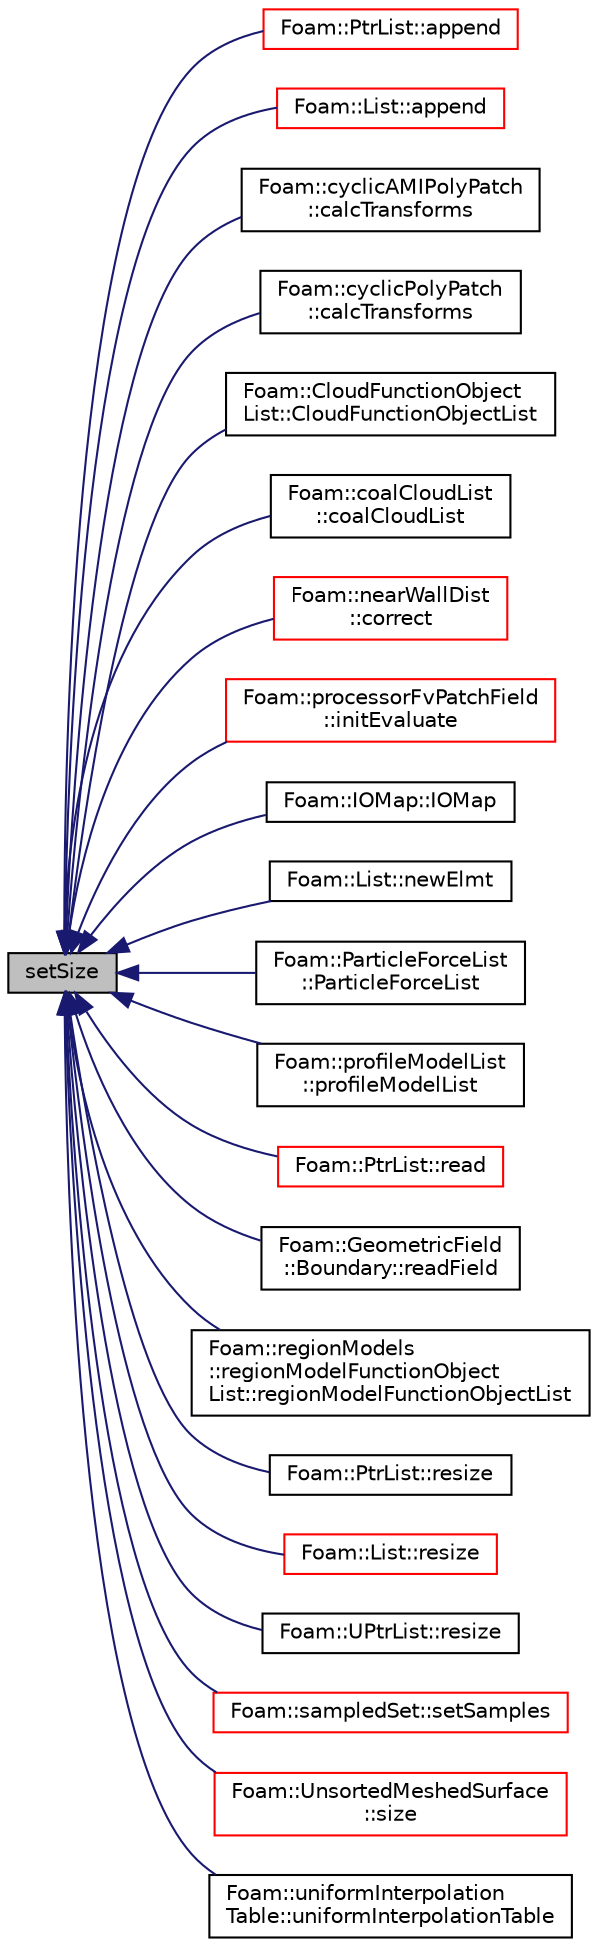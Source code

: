 digraph "setSize"
{
  bgcolor="transparent";
  edge [fontname="Helvetica",fontsize="10",labelfontname="Helvetica",labelfontsize="10"];
  node [fontname="Helvetica",fontsize="10",shape=record];
  rankdir="LR";
  Node1 [label="setSize",height=0.2,width=0.4,color="black", fillcolor="grey75", style="filled", fontcolor="black"];
  Node1 -> Node2 [dir="back",color="midnightblue",fontsize="10",style="solid",fontname="Helvetica"];
  Node2 [label="Foam::PtrList::append",height=0.2,width=0.4,color="red",URL="$a02084.html#ad3ca40917fc3faba0f9ebf2024972316",tooltip="Append an element at the end of the list. "];
  Node1 -> Node3 [dir="back",color="midnightblue",fontsize="10",style="solid",fontname="Helvetica"];
  Node3 [label="Foam::List::append",height=0.2,width=0.4,color="red",URL="$a01397.html#a399dd2bf0d9a32016717dc90126f016b",tooltip="Append an element at the end of the list. "];
  Node1 -> Node4 [dir="back",color="midnightblue",fontsize="10",style="solid",fontname="Helvetica"];
  Node4 [label="Foam::cyclicAMIPolyPatch\l::calcTransforms",height=0.2,width=0.4,color="black",URL="$a00481.html#afb48497736bbafb1fbb000cd218d1779",tooltip="Recalculate the transformation tensors. "];
  Node1 -> Node5 [dir="back",color="midnightblue",fontsize="10",style="solid",fontname="Helvetica"];
  Node5 [label="Foam::cyclicPolyPatch\l::calcTransforms",height=0.2,width=0.4,color="black",URL="$a00491.html#afb48497736bbafb1fbb000cd218d1779",tooltip="Recalculate the transformation tensors. "];
  Node1 -> Node6 [dir="back",color="midnightblue",fontsize="10",style="solid",fontname="Helvetica"];
  Node6 [label="Foam::CloudFunctionObject\lList::CloudFunctionObjectList",height=0.2,width=0.4,color="black",URL="$a00281.html#abb4bf14292292f3d83dee6e005b12830",tooltip="Construct from mesh. "];
  Node1 -> Node7 [dir="back",color="midnightblue",fontsize="10",style="solid",fontname="Helvetica"];
  Node7 [label="Foam::coalCloudList\l::coalCloudList",height=0.2,width=0.4,color="black",URL="$a00297.html#a4557023397aad50dca7e2902a2f22d19"];
  Node1 -> Node8 [dir="back",color="midnightblue",fontsize="10",style="solid",fontname="Helvetica"];
  Node8 [label="Foam::nearWallDist\l::correct",height=0.2,width=0.4,color="red",URL="$a01620.html#a3ae44b28050c3aa494c1d8e18cf618c1",tooltip="Correct for mesh geom/topo changes. "];
  Node1 -> Node9 [dir="back",color="midnightblue",fontsize="10",style="solid",fontname="Helvetica"];
  Node9 [label="Foam::processorFvPatchField\l::initEvaluate",height=0.2,width=0.4,color="red",URL="$a02038.html#a65e53e9af7fa5ef0659db31b6d0763b0",tooltip="Initialise the evaluation of the patch field. "];
  Node1 -> Node10 [dir="back",color="midnightblue",fontsize="10",style="solid",fontname="Helvetica"];
  Node10 [label="Foam::IOMap::IOMap",height=0.2,width=0.4,color="black",URL="$a01200.html#a69f7fdf570158ad64da70b9697d7c61b",tooltip="Construct from IOobject and size of Map. "];
  Node1 -> Node11 [dir="back",color="midnightblue",fontsize="10",style="solid",fontname="Helvetica"];
  Node11 [label="Foam::List::newElmt",height=0.2,width=0.4,color="black",URL="$a01397.html#a72b20a6216d71c064fb04becd3b213eb",tooltip="Return subscript-checked element of UList. "];
  Node1 -> Node12 [dir="back",color="midnightblue",fontsize="10",style="solid",fontname="Helvetica"];
  Node12 [label="Foam::ParticleForceList\l::ParticleForceList",height=0.2,width=0.4,color="black",URL="$a01823.html#af4b06de4958a7003bd6c1ddc2c763509",tooltip="Construct from mesh. "];
  Node1 -> Node13 [dir="back",color="midnightblue",fontsize="10",style="solid",fontname="Helvetica"];
  Node13 [label="Foam::profileModelList\l::profileModelList",height=0.2,width=0.4,color="black",URL="$a02056.html#a5624317691611c3fe4249c09f80510dc",tooltip="Constructor. "];
  Node1 -> Node14 [dir="back",color="midnightblue",fontsize="10",style="solid",fontname="Helvetica"];
  Node14 [label="Foam::PtrList::read",height=0.2,width=0.4,color="red",URL="$a02084.html#a13f28f6f50da188010f20f60b92f4f39",tooltip="Read from Istream using given Istream constructor class. "];
  Node1 -> Node15 [dir="back",color="midnightblue",fontsize="10",style="solid",fontname="Helvetica"];
  Node15 [label="Foam::GeometricField\l::Boundary::readField",height=0.2,width=0.4,color="black",URL="$a00148.html#a3f719df03cac2568e710f1431a6c3af5",tooltip="Read the boundary field. "];
  Node1 -> Node16 [dir="back",color="midnightblue",fontsize="10",style="solid",fontname="Helvetica"];
  Node16 [label="Foam::regionModels\l::regionModelFunctionObject\lList::regionModelFunctionObjectList",height=0.2,width=0.4,color="black",URL="$a02199.html#aef7d24204fcca30d2a86bbc241823645",tooltip="Construct from mesh. "];
  Node1 -> Node17 [dir="back",color="midnightblue",fontsize="10",style="solid",fontname="Helvetica"];
  Node17 [label="Foam::PtrList::resize",height=0.2,width=0.4,color="black",URL="$a02084.html#a4eb7a78f8b52136a8668d0e785dace04",tooltip="Alias for setSize(const label) "];
  Node1 -> Node18 [dir="back",color="midnightblue",fontsize="10",style="solid",fontname="Helvetica"];
  Node18 [label="Foam::List::resize",height=0.2,width=0.4,color="red",URL="$a01397.html#a4eb7a78f8b52136a8668d0e785dace04",tooltip="Alias for setSize(const label) "];
  Node1 -> Node19 [dir="back",color="midnightblue",fontsize="10",style="solid",fontname="Helvetica"];
  Node19 [label="Foam::UPtrList::resize",height=0.2,width=0.4,color="black",URL="$a02882.html#a4eb7a78f8b52136a8668d0e785dace04",tooltip="Reset size of UPtrList. This can only be used to set the size. "];
  Node1 -> Node20 [dir="back",color="midnightblue",fontsize="10",style="solid",fontname="Helvetica"];
  Node20 [label="Foam::sampledSet::setSamples",height=0.2,width=0.4,color="red",URL="$a02307.html#acb984a3c88d0c4b2b4f6980a929bdebc",tooltip="Sets sample data. "];
  Node1 -> Node21 [dir="back",color="midnightblue",fontsize="10",style="solid",fontname="Helvetica"];
  Node21 [label="Foam::UnsortedMeshedSurface\l::size",height=0.2,width=0.4,color="red",URL="$a02875.html#a65cea301e2d6033c43932d12d91c792f",tooltip="The surface size is the number of faces. "];
  Node1 -> Node22 [dir="back",color="midnightblue",fontsize="10",style="solid",fontname="Helvetica"];
  Node22 [label="Foam::uniformInterpolation\lTable::uniformInterpolationTable",height=0.2,width=0.4,color="black",URL="$a02867.html#a48297ae9e3febd0e8e659071f79db55e",tooltip="Construct from name, objectRegistry and dictionary. "];
}
